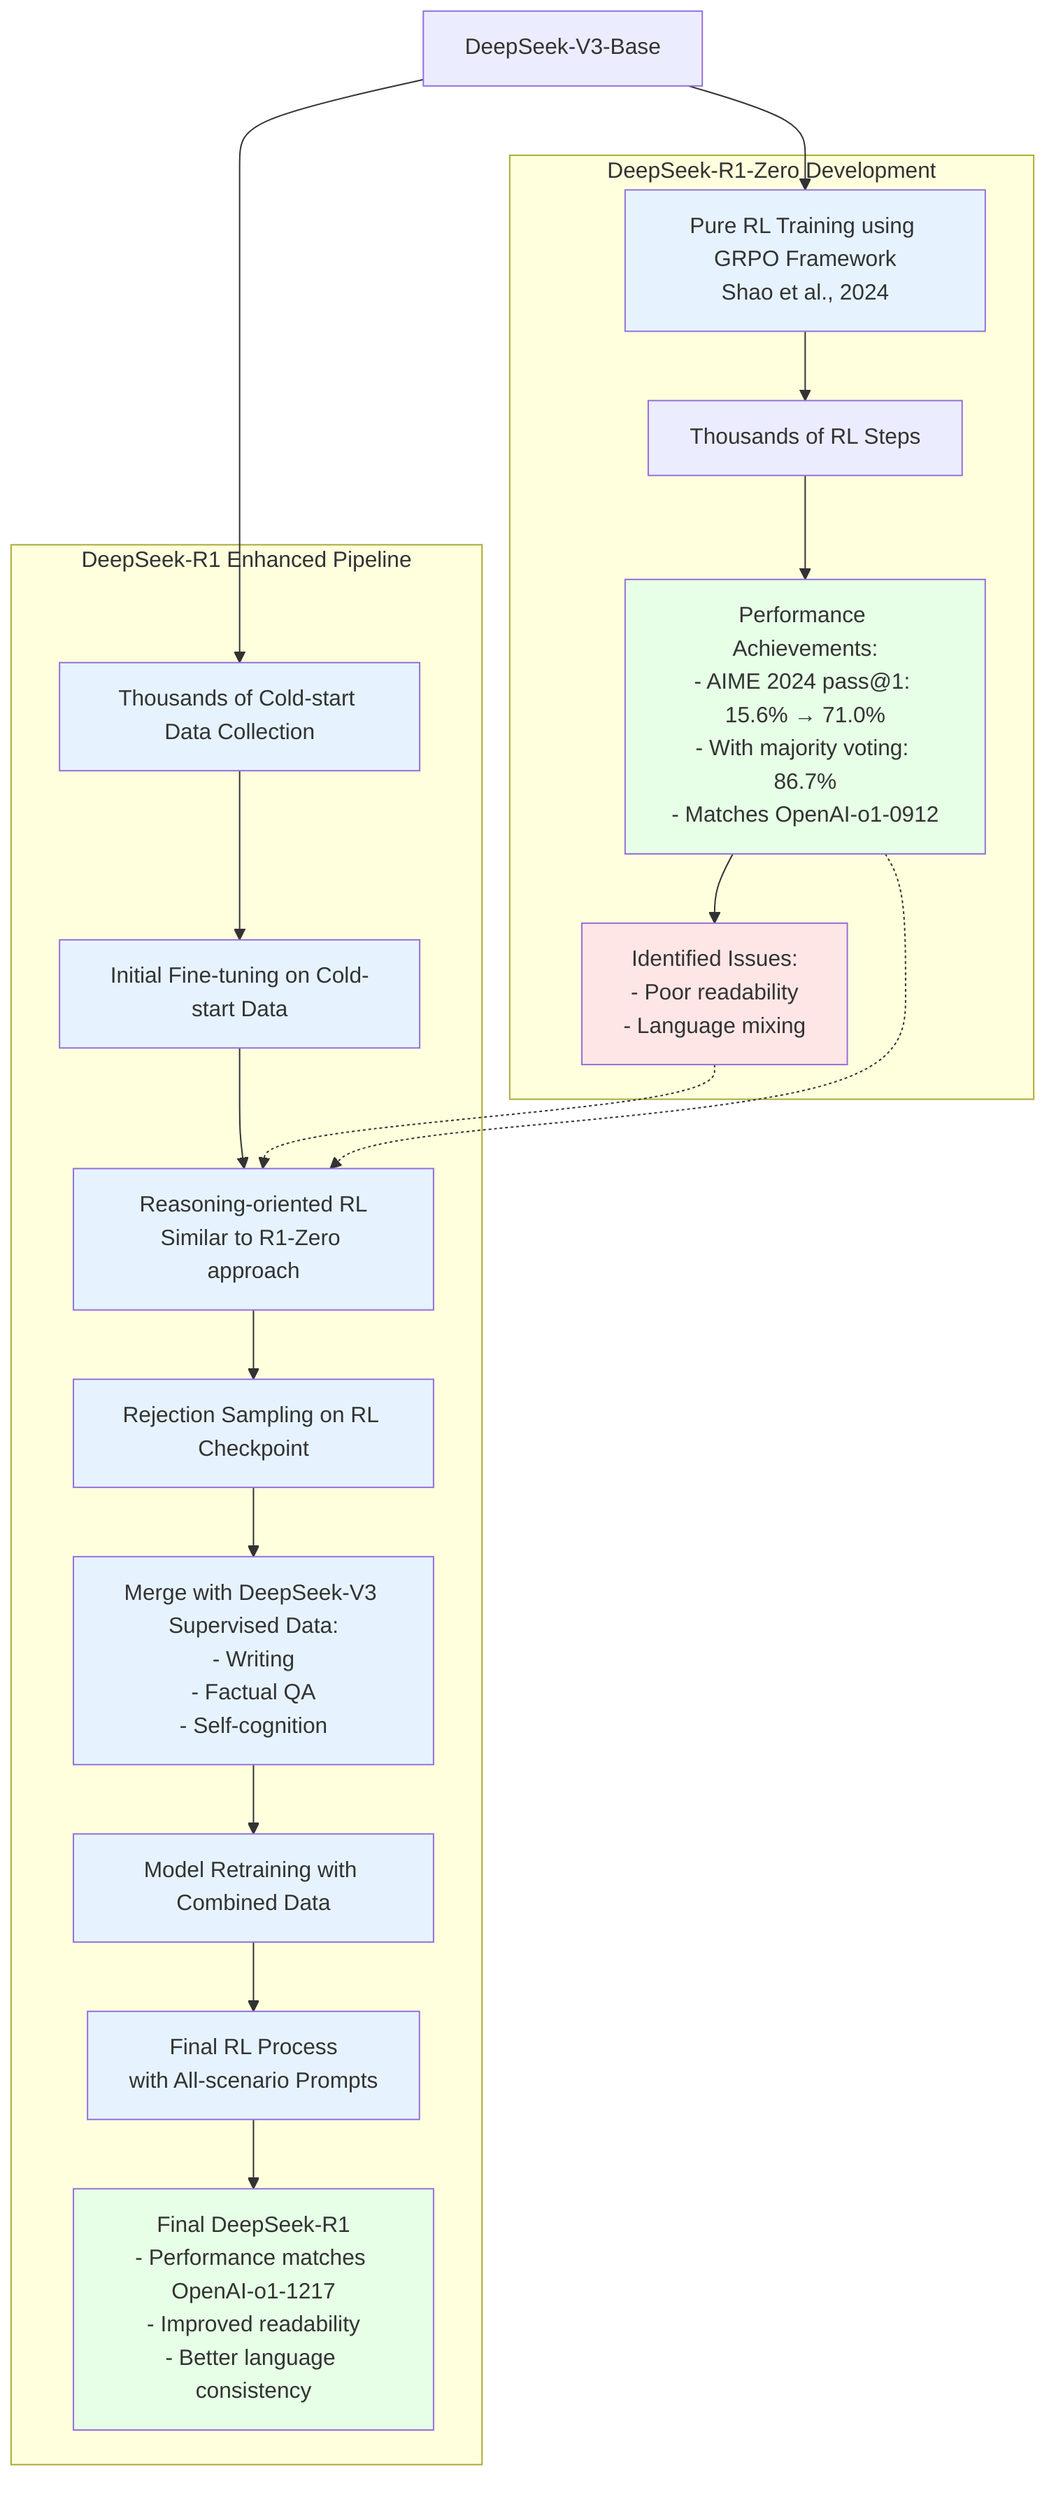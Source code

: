 flowchart TB
    Base[DeepSeek-V3-Base]

    subgraph R1Zero[DeepSeek-R1-Zero Development]
        RL1[Pure RL Training using GRPO Framework\nShao et al., 2024]
        Steps[Thousands of RL Steps]
        Perf1[Performance Achievements:\n- AIME 2024 pass@1: 15.6% → 71.0%\n- With majority voting: 86.7%\n- Matches OpenAI-o1-0912]
        Issues[Identified Issues:\n- Poor readability\n- Language mixing]
    end

    subgraph R1[DeepSeek-R1 Enhanced Pipeline]
        CD[Thousands of Cold-start Data Collection]
        FT1[Initial Fine-tuning on Cold-start Data]
        RL2[Reasoning-oriented RL\nSimilar to R1-Zero approach]
        RS[Rejection Sampling on RL Checkpoint]
        SD[Merge with DeepSeek-V3 Supervised Data:\n- Writing\n- Factual QA\n- Self-cognition]
        FT2[Model Retraining with Combined Data]
        RL3[Final RL Process\nwith All-scenario Prompts]
        Final[Final DeepSeek-R1\n- Performance matches OpenAI-o1-1217\n- Improved readability\n- Better language consistency]
    end

    Base --> RL1
    RL1 --> Steps
    Steps --> Perf1
    Perf1 --> Issues

    Base --> CD
    CD --> FT1
    FT1 --> RL2
    RL2 --> RS
    RS --> SD
    SD --> FT2
    FT2 --> RL3
    RL3 --> Final

    %% Knowledge transfer from R1-Zero to R1
    Issues -.-> RL2
    Perf1 -.-> RL2

    classDef performance fill:#e6ffe6
    classDef issue fill:#ffe6e6
    classDef process fill:#e6f3ff
    
    class Perf1,Final performance
    class Issues issue
    class RL1,RL2,RL3,FT1,FT2,RS,CD,SD process